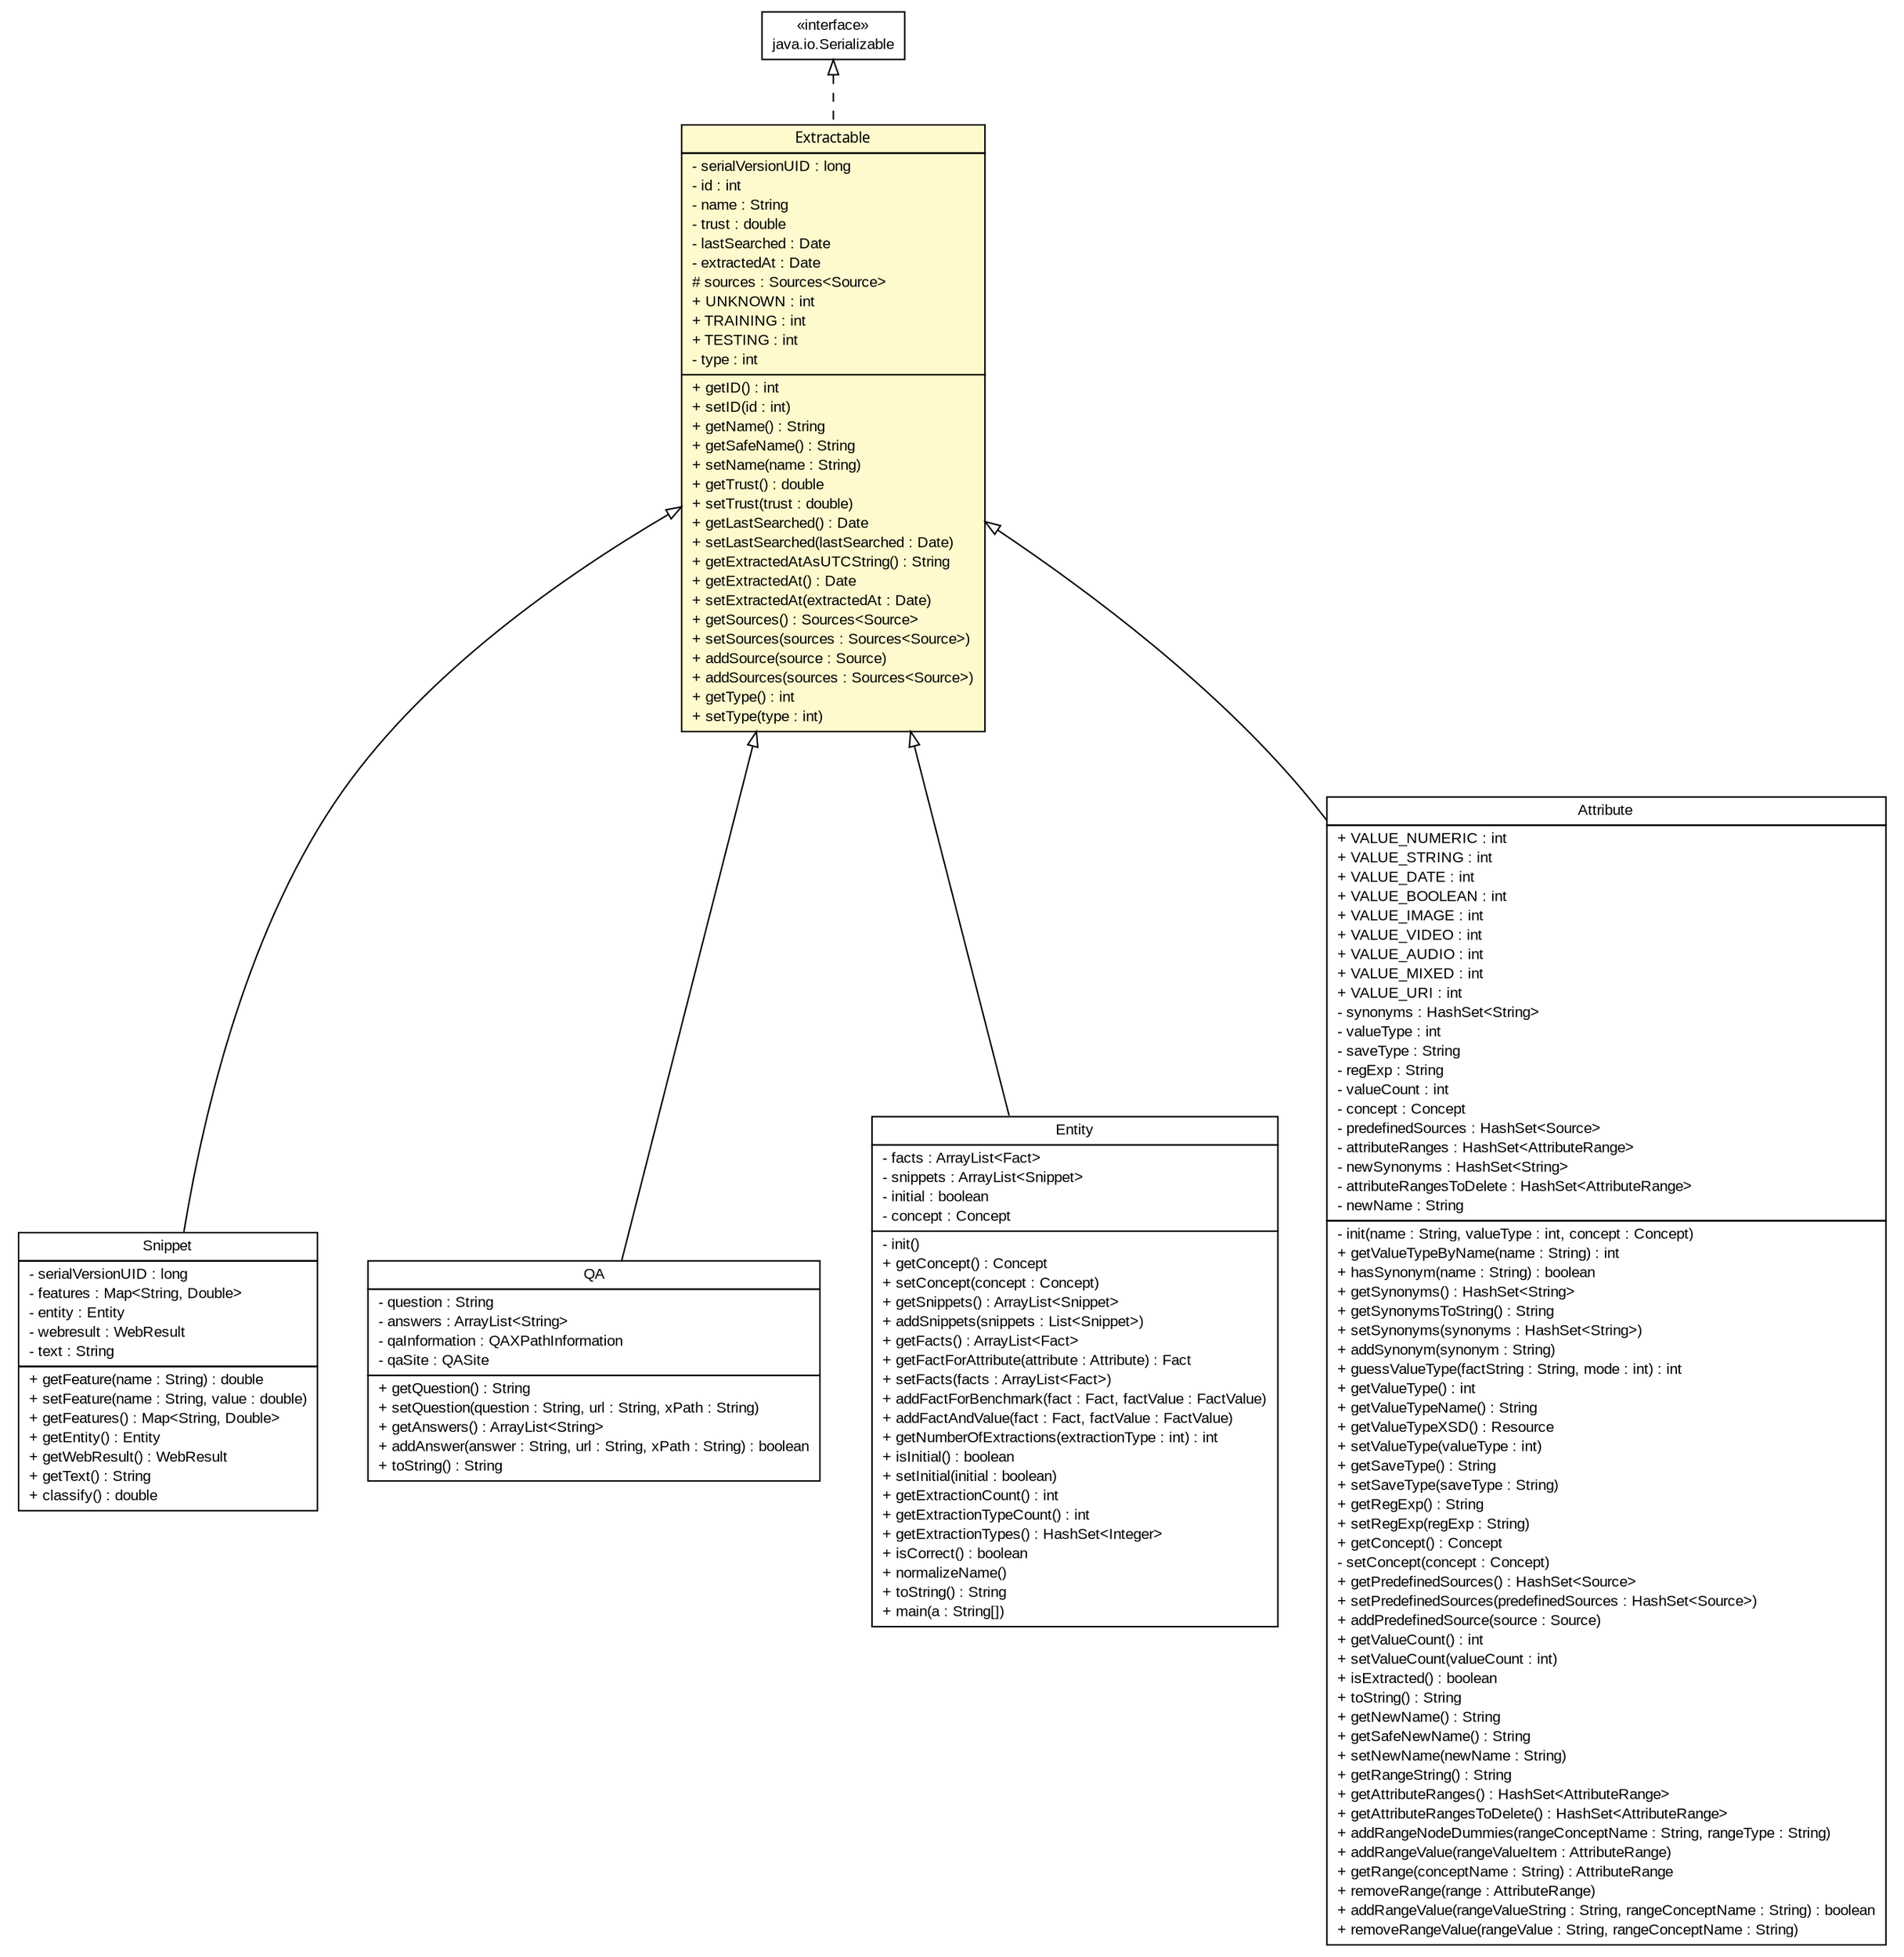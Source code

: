 #!/usr/local/bin/dot
#
# Class diagram 
# Generated by UMLGraph version 5.2 (http://www.umlgraph.org/)
#

digraph G {
	edge [fontname="arial",fontsize=10,labelfontname="arial",labelfontsize=10];
	node [fontname="arial",fontsize=10,shape=plaintext];
	nodesep=0.25;
	ranksep=0.5;
	// tud.iir.knowledge.Snippet
	c44352 [label=<<table title="tud.iir.knowledge.Snippet" border="0" cellborder="1" cellspacing="0" cellpadding="2" port="p" href="./Snippet.html">
		<tr><td><table border="0" cellspacing="0" cellpadding="1">
<tr><td align="center" balign="center"> Snippet </td></tr>
		</table></td></tr>
		<tr><td><table border="0" cellspacing="0" cellpadding="1">
<tr><td align="left" balign="left"> - serialVersionUID : long </td></tr>
<tr><td align="left" balign="left"> - features : Map&lt;String, Double&gt; </td></tr>
<tr><td align="left" balign="left"> - entity : Entity </td></tr>
<tr><td align="left" balign="left"> - webresult : WebResult </td></tr>
<tr><td align="left" balign="left"> - text : String </td></tr>
		</table></td></tr>
		<tr><td><table border="0" cellspacing="0" cellpadding="1">
<tr><td align="left" balign="left"> + getFeature(name : String) : double </td></tr>
<tr><td align="left" balign="left"> + setFeature(name : String, value : double) </td></tr>
<tr><td align="left" balign="left"> + getFeatures() : Map&lt;String, Double&gt; </td></tr>
<tr><td align="left" balign="left"> + getEntity() : Entity </td></tr>
<tr><td align="left" balign="left"> + getWebResult() : WebResult </td></tr>
<tr><td align="left" balign="left"> + getText() : String </td></tr>
<tr><td align="left" balign="left"> + classify() : double </td></tr>
		</table></td></tr>
		</table>>, fontname="arial", fontcolor="black", fontsize=10.0];
	// tud.iir.knowledge.QA
	c44355 [label=<<table title="tud.iir.knowledge.QA" border="0" cellborder="1" cellspacing="0" cellpadding="2" port="p" href="./QA.html">
		<tr><td><table border="0" cellspacing="0" cellpadding="1">
<tr><td align="center" balign="center"> QA </td></tr>
		</table></td></tr>
		<tr><td><table border="0" cellspacing="0" cellpadding="1">
<tr><td align="left" balign="left"> - question : String </td></tr>
<tr><td align="left" balign="left"> - answers : ArrayList&lt;String&gt; </td></tr>
<tr><td align="left" balign="left"> - qaInformation : QAXPathInformation </td></tr>
<tr><td align="left" balign="left"> - qaSite : QASite </td></tr>
		</table></td></tr>
		<tr><td><table border="0" cellspacing="0" cellpadding="1">
<tr><td align="left" balign="left"> + getQuestion() : String </td></tr>
<tr><td align="left" balign="left"> + setQuestion(question : String, url : String, xPath : String) </td></tr>
<tr><td align="left" balign="left"> + getAnswers() : ArrayList&lt;String&gt; </td></tr>
<tr><td align="left" balign="left"> + addAnswer(answer : String, url : String, xPath : String) : boolean </td></tr>
<tr><td align="left" balign="left"> + toString() : String </td></tr>
		</table></td></tr>
		</table>>, fontname="arial", fontcolor="black", fontsize=10.0];
	// tud.iir.knowledge.Extractable
	c44359 [label=<<table title="tud.iir.knowledge.Extractable" border="0" cellborder="1" cellspacing="0" cellpadding="2" port="p" bgcolor="lemonChiffon" href="./Extractable.html">
		<tr><td><table border="0" cellspacing="0" cellpadding="1">
<tr><td align="center" balign="center"><font face="ariali"> Extractable </font></td></tr>
		</table></td></tr>
		<tr><td><table border="0" cellspacing="0" cellpadding="1">
<tr><td align="left" balign="left"> - serialVersionUID : long </td></tr>
<tr><td align="left" balign="left"> - id : int </td></tr>
<tr><td align="left" balign="left"> - name : String </td></tr>
<tr><td align="left" balign="left"> - trust : double </td></tr>
<tr><td align="left" balign="left"> - lastSearched : Date </td></tr>
<tr><td align="left" balign="left"> - extractedAt : Date </td></tr>
<tr><td align="left" balign="left"> # sources : Sources&lt;Source&gt; </td></tr>
<tr><td align="left" balign="left"> + UNKNOWN : int </td></tr>
<tr><td align="left" balign="left"> + TRAINING : int </td></tr>
<tr><td align="left" balign="left"> + TESTING : int </td></tr>
<tr><td align="left" balign="left"> - type : int </td></tr>
		</table></td></tr>
		<tr><td><table border="0" cellspacing="0" cellpadding="1">
<tr><td align="left" balign="left"> + getID() : int </td></tr>
<tr><td align="left" balign="left"> + setID(id : int) </td></tr>
<tr><td align="left" balign="left"> + getName() : String </td></tr>
<tr><td align="left" balign="left"> + getSafeName() : String </td></tr>
<tr><td align="left" balign="left"> + setName(name : String) </td></tr>
<tr><td align="left" balign="left"> + getTrust() : double </td></tr>
<tr><td align="left" balign="left"> + setTrust(trust : double) </td></tr>
<tr><td align="left" balign="left"> + getLastSearched() : Date </td></tr>
<tr><td align="left" balign="left"> + setLastSearched(lastSearched : Date) </td></tr>
<tr><td align="left" balign="left"> + getExtractedAtAsUTCString() : String </td></tr>
<tr><td align="left" balign="left"> + getExtractedAt() : Date </td></tr>
<tr><td align="left" balign="left"> + setExtractedAt(extractedAt : Date) </td></tr>
<tr><td align="left" balign="left"> + getSources() : Sources&lt;Source&gt; </td></tr>
<tr><td align="left" balign="left"> + setSources(sources : Sources&lt;Source&gt;) </td></tr>
<tr><td align="left" balign="left"> + addSource(source : Source) </td></tr>
<tr><td align="left" balign="left"> + addSources(sources : Sources&lt;Source&gt;) </td></tr>
<tr><td align="left" balign="left"> + getType() : int </td></tr>
<tr><td align="left" balign="left"> + setType(type : int) </td></tr>
		</table></td></tr>
		</table>>, fontname="arial", fontcolor="black", fontsize=10.0];
	// tud.iir.knowledge.Entity
	c44360 [label=<<table title="tud.iir.knowledge.Entity" border="0" cellborder="1" cellspacing="0" cellpadding="2" port="p" href="./Entity.html">
		<tr><td><table border="0" cellspacing="0" cellpadding="1">
<tr><td align="center" balign="center"> Entity </td></tr>
		</table></td></tr>
		<tr><td><table border="0" cellspacing="0" cellpadding="1">
<tr><td align="left" balign="left"> - facts : ArrayList&lt;Fact&gt; </td></tr>
<tr><td align="left" balign="left"> - snippets : ArrayList&lt;Snippet&gt; </td></tr>
<tr><td align="left" balign="left"> - initial : boolean </td></tr>
<tr><td align="left" balign="left"> - concept : Concept </td></tr>
		</table></td></tr>
		<tr><td><table border="0" cellspacing="0" cellpadding="1">
<tr><td align="left" balign="left"> - init() </td></tr>
<tr><td align="left" balign="left"> + getConcept() : Concept </td></tr>
<tr><td align="left" balign="left"> + setConcept(concept : Concept) </td></tr>
<tr><td align="left" balign="left"> + getSnippets() : ArrayList&lt;Snippet&gt; </td></tr>
<tr><td align="left" balign="left"> + addSnippets(snippets : List&lt;Snippet&gt;) </td></tr>
<tr><td align="left" balign="left"> + getFacts() : ArrayList&lt;Fact&gt; </td></tr>
<tr><td align="left" balign="left"> + getFactForAttribute(attribute : Attribute) : Fact </td></tr>
<tr><td align="left" balign="left"> + setFacts(facts : ArrayList&lt;Fact&gt;) </td></tr>
<tr><td align="left" balign="left"> + addFactForBenchmark(fact : Fact, factValue : FactValue) </td></tr>
<tr><td align="left" balign="left"> + addFactAndValue(fact : Fact, factValue : FactValue) </td></tr>
<tr><td align="left" balign="left"> + getNumberOfExtractions(extractionType : int) : int </td></tr>
<tr><td align="left" balign="left"> + isInitial() : boolean </td></tr>
<tr><td align="left" balign="left"> + setInitial(initial : boolean) </td></tr>
<tr><td align="left" balign="left"> + getExtractionCount() : int </td></tr>
<tr><td align="left" balign="left"> + getExtractionTypeCount() : int </td></tr>
<tr><td align="left" balign="left"> + getExtractionTypes() : HashSet&lt;Integer&gt; </td></tr>
<tr><td align="left" balign="left"> + isCorrect() : boolean </td></tr>
<tr><td align="left" balign="left"> + normalizeName() </td></tr>
<tr><td align="left" balign="left"> + toString() : String </td></tr>
<tr><td align="left" balign="left"> + main(a : String[]) </td></tr>
		</table></td></tr>
		</table>>, fontname="arial", fontcolor="black", fontsize=10.0];
	// tud.iir.knowledge.Attribute
	c44363 [label=<<table title="tud.iir.knowledge.Attribute" border="0" cellborder="1" cellspacing="0" cellpadding="2" port="p" href="./Attribute.html">
		<tr><td><table border="0" cellspacing="0" cellpadding="1">
<tr><td align="center" balign="center"> Attribute </td></tr>
		</table></td></tr>
		<tr><td><table border="0" cellspacing="0" cellpadding="1">
<tr><td align="left" balign="left"> + VALUE_NUMERIC : int </td></tr>
<tr><td align="left" balign="left"> + VALUE_STRING : int </td></tr>
<tr><td align="left" balign="left"> + VALUE_DATE : int </td></tr>
<tr><td align="left" balign="left"> + VALUE_BOOLEAN : int </td></tr>
<tr><td align="left" balign="left"> + VALUE_IMAGE : int </td></tr>
<tr><td align="left" balign="left"> + VALUE_VIDEO : int </td></tr>
<tr><td align="left" balign="left"> + VALUE_AUDIO : int </td></tr>
<tr><td align="left" balign="left"> + VALUE_MIXED : int </td></tr>
<tr><td align="left" balign="left"> + VALUE_URI : int </td></tr>
<tr><td align="left" balign="left"> - synonyms : HashSet&lt;String&gt; </td></tr>
<tr><td align="left" balign="left"> - valueType : int </td></tr>
<tr><td align="left" balign="left"> - saveType : String </td></tr>
<tr><td align="left" balign="left"> - regExp : String </td></tr>
<tr><td align="left" balign="left"> - valueCount : int </td></tr>
<tr><td align="left" balign="left"> - concept : Concept </td></tr>
<tr><td align="left" balign="left"> - predefinedSources : HashSet&lt;Source&gt; </td></tr>
<tr><td align="left" balign="left"> - attributeRanges : HashSet&lt;AttributeRange&gt; </td></tr>
<tr><td align="left" balign="left"> - newSynonyms : HashSet&lt;String&gt; </td></tr>
<tr><td align="left" balign="left"> - attributeRangesToDelete : HashSet&lt;AttributeRange&gt; </td></tr>
<tr><td align="left" balign="left"> - newName : String </td></tr>
		</table></td></tr>
		<tr><td><table border="0" cellspacing="0" cellpadding="1">
<tr><td align="left" balign="left"> - init(name : String, valueType : int, concept : Concept) </td></tr>
<tr><td align="left" balign="left"> + getValueTypeByName(name : String) : int </td></tr>
<tr><td align="left" balign="left"> + hasSynonym(name : String) : boolean </td></tr>
<tr><td align="left" balign="left"> + getSynonyms() : HashSet&lt;String&gt; </td></tr>
<tr><td align="left" balign="left"> + getSynonymsToString() : String </td></tr>
<tr><td align="left" balign="left"> + setSynonyms(synonyms : HashSet&lt;String&gt;) </td></tr>
<tr><td align="left" balign="left"> + addSynonym(synonym : String) </td></tr>
<tr><td align="left" balign="left"> + guessValueType(factString : String, mode : int) : int </td></tr>
<tr><td align="left" balign="left"> + getValueType() : int </td></tr>
<tr><td align="left" balign="left"> + getValueTypeName() : String </td></tr>
<tr><td align="left" balign="left"> + getValueTypeXSD() : Resource </td></tr>
<tr><td align="left" balign="left"> + setValueType(valueType : int) </td></tr>
<tr><td align="left" balign="left"> + getSaveType() : String </td></tr>
<tr><td align="left" balign="left"> + setSaveType(saveType : String) </td></tr>
<tr><td align="left" balign="left"> + getRegExp() : String </td></tr>
<tr><td align="left" balign="left"> + setRegExp(regExp : String) </td></tr>
<tr><td align="left" balign="left"> + getConcept() : Concept </td></tr>
<tr><td align="left" balign="left"> - setConcept(concept : Concept) </td></tr>
<tr><td align="left" balign="left"> + getPredefinedSources() : HashSet&lt;Source&gt; </td></tr>
<tr><td align="left" balign="left"> + setPredefinedSources(predefinedSources : HashSet&lt;Source&gt;) </td></tr>
<tr><td align="left" balign="left"> + addPredefinedSource(source : Source) </td></tr>
<tr><td align="left" balign="left"> + getValueCount() : int </td></tr>
<tr><td align="left" balign="left"> + setValueCount(valueCount : int) </td></tr>
<tr><td align="left" balign="left"> + isExtracted() : boolean </td></tr>
<tr><td align="left" balign="left"> + toString() : String </td></tr>
<tr><td align="left" balign="left"> + getNewName() : String </td></tr>
<tr><td align="left" balign="left"> + getSafeNewName() : String </td></tr>
<tr><td align="left" balign="left"> + setNewName(newName : String) </td></tr>
<tr><td align="left" balign="left"> + getRangeString() : String </td></tr>
<tr><td align="left" balign="left"> + getAttributeRanges() : HashSet&lt;AttributeRange&gt; </td></tr>
<tr><td align="left" balign="left"> + getAttributeRangesToDelete() : HashSet&lt;AttributeRange&gt; </td></tr>
<tr><td align="left" balign="left"> + addRangeNodeDummies(rangeConceptName : String, rangeType : String) </td></tr>
<tr><td align="left" balign="left"> + addRangeValue(rangeValueItem : AttributeRange) </td></tr>
<tr><td align="left" balign="left"> + getRange(conceptName : String) : AttributeRange </td></tr>
<tr><td align="left" balign="left"> + removeRange(range : AttributeRange) </td></tr>
<tr><td align="left" balign="left"> + addRangeValue(rangeValueString : String, rangeConceptName : String) : boolean </td></tr>
<tr><td align="left" balign="left"> + removeRangeValue(rangeValue : String, rangeConceptName : String) </td></tr>
		</table></td></tr>
		</table>>, fontname="arial", fontcolor="black", fontsize=10.0];
	//tud.iir.knowledge.Snippet extends tud.iir.knowledge.Extractable
	c44359:p -> c44352:p [dir=back,arrowtail=empty];
	//tud.iir.knowledge.QA extends tud.iir.knowledge.Extractable
	c44359:p -> c44355:p [dir=back,arrowtail=empty];
	//tud.iir.knowledge.Extractable implements java.io.Serializable
	c44423:p -> c44359:p [dir=back,arrowtail=empty,style=dashed];
	//tud.iir.knowledge.Entity extends tud.iir.knowledge.Extractable
	c44359:p -> c44360:p [dir=back,arrowtail=empty];
	//tud.iir.knowledge.Attribute extends tud.iir.knowledge.Extractable
	c44359:p -> c44363:p [dir=back,arrowtail=empty];
	// java.io.Serializable
	c44423 [label=<<table title="java.io.Serializable" border="0" cellborder="1" cellspacing="0" cellpadding="2" port="p" href="http://java.sun.com/j2se/1.4.2/docs/api/java/io/Serializable.html">
		<tr><td><table border="0" cellspacing="0" cellpadding="1">
<tr><td align="center" balign="center"> &#171;interface&#187; </td></tr>
<tr><td align="center" balign="center"> java.io.Serializable </td></tr>
		</table></td></tr>
		</table>>, fontname="arial", fontcolor="black", fontsize=10.0];
}


